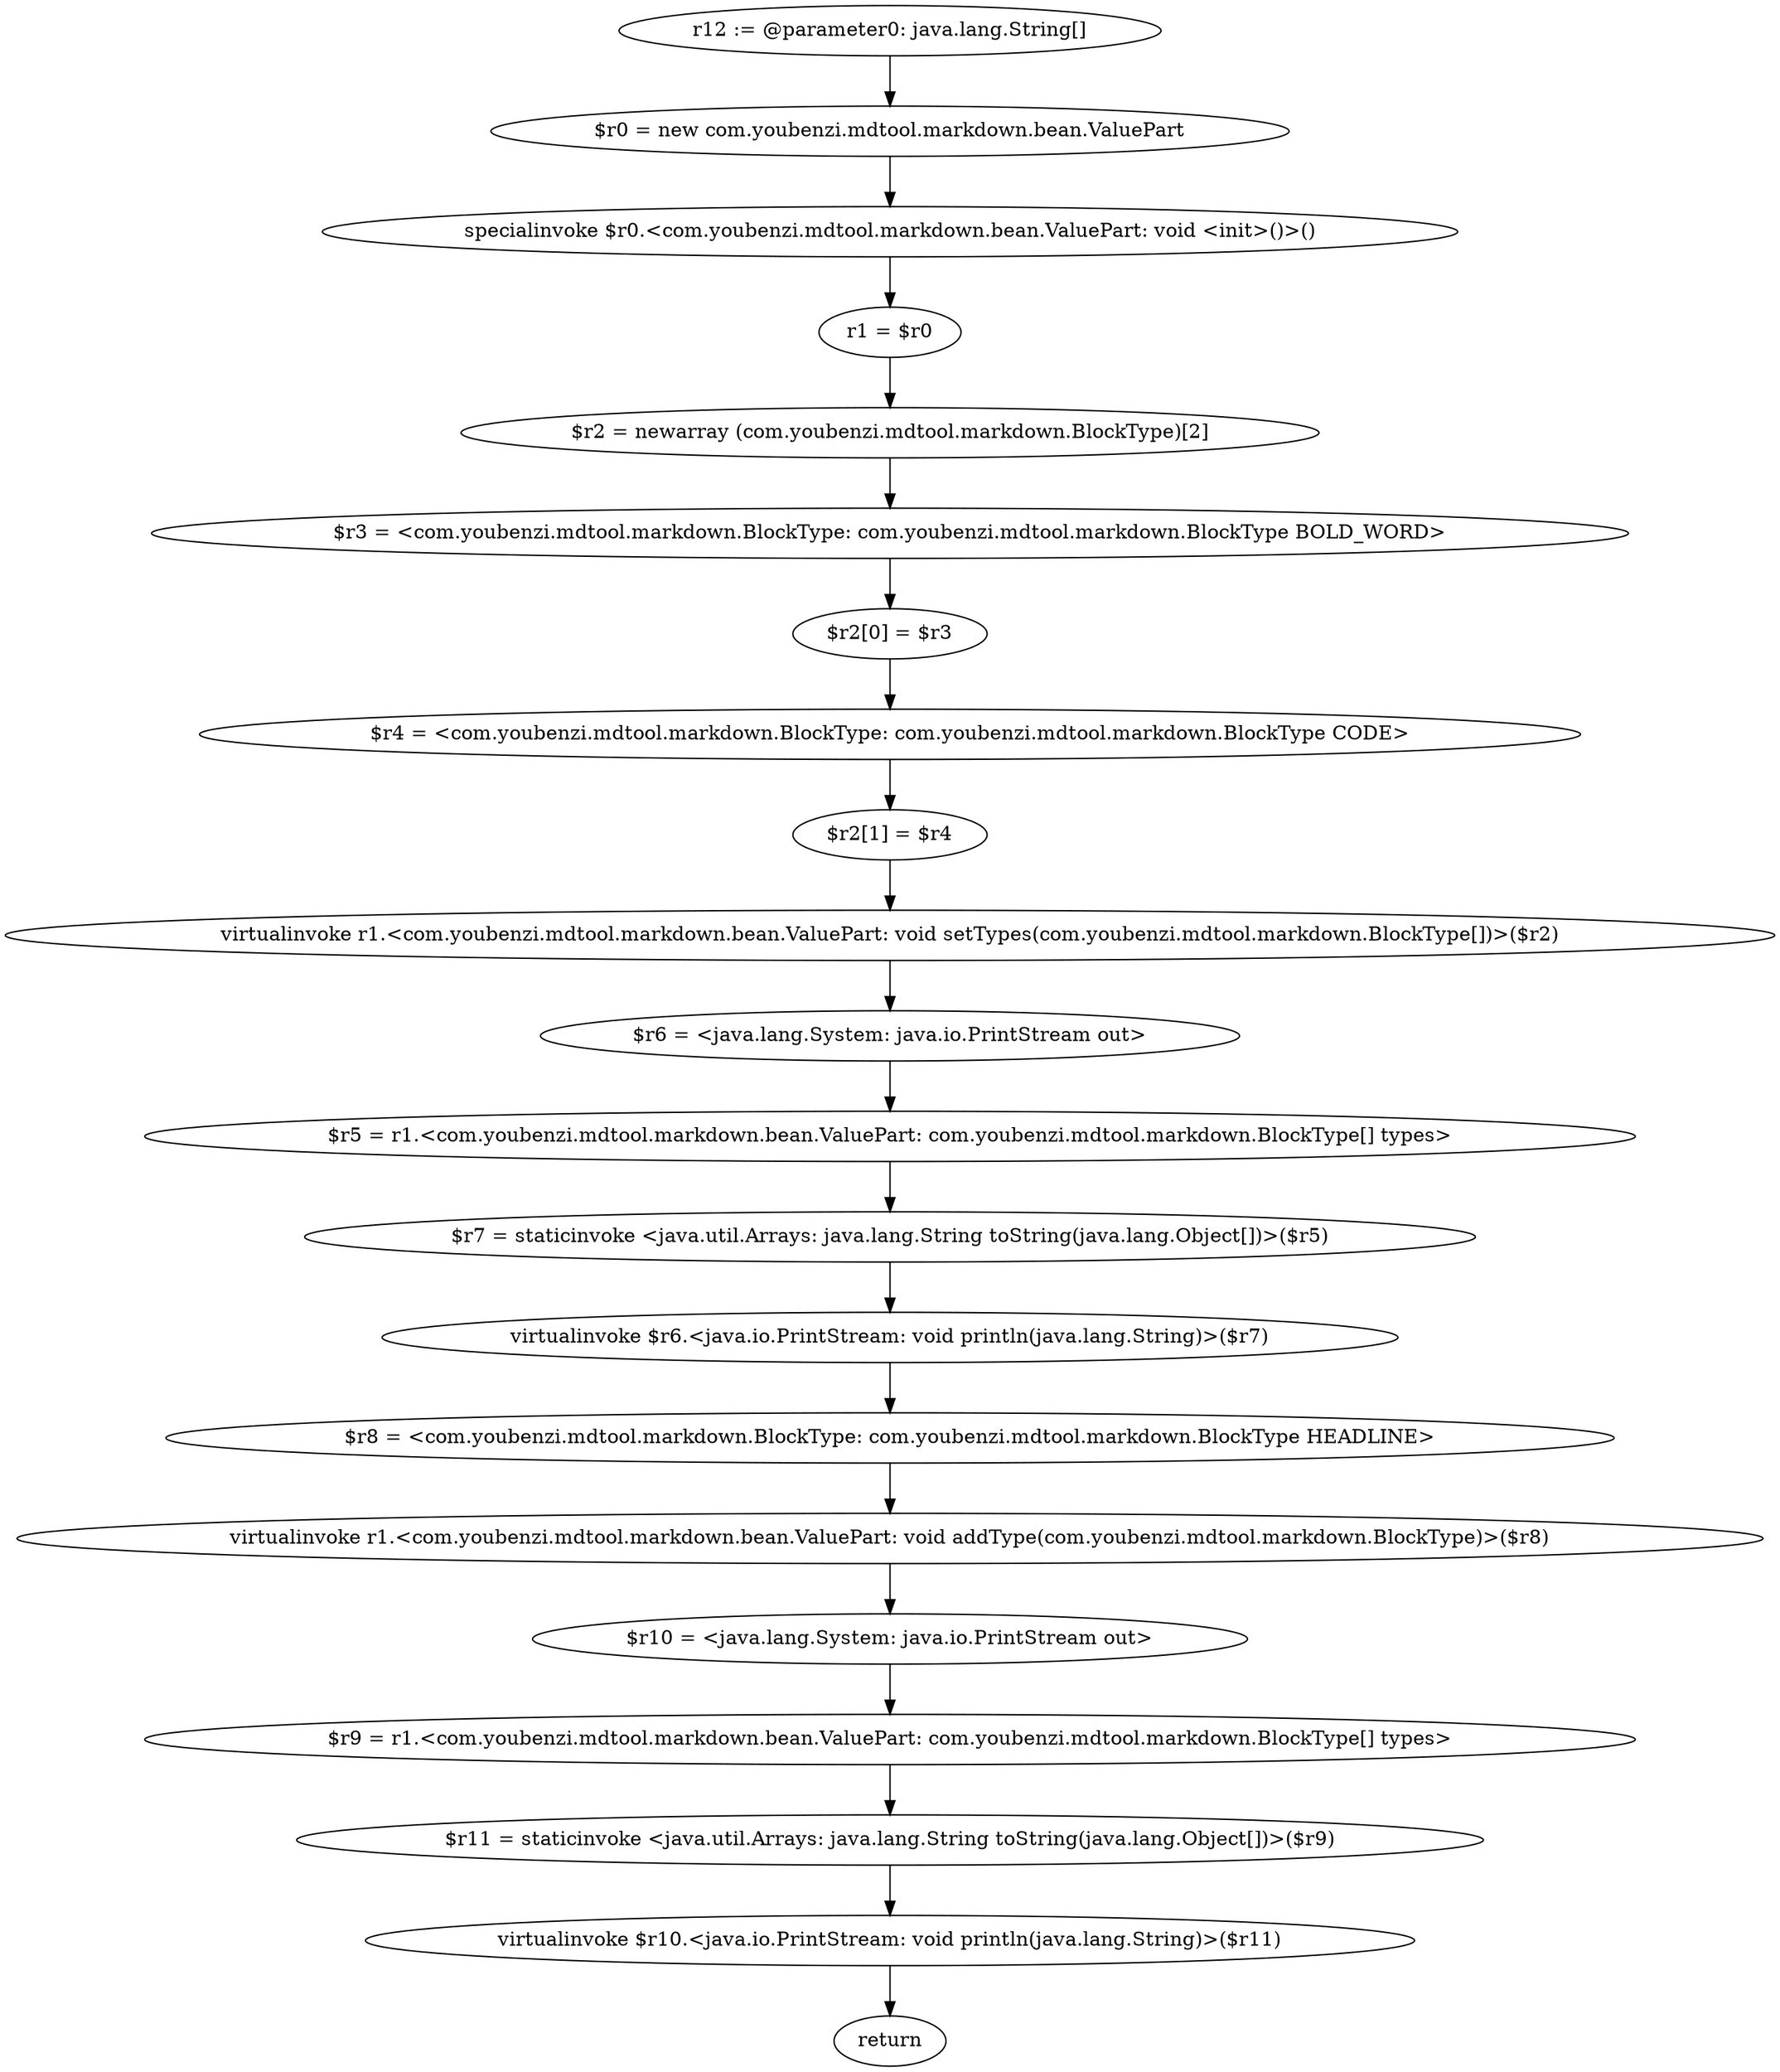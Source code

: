 digraph "unitGraph" {
    "r12 := @parameter0: java.lang.String[]"
    "$r0 = new com.youbenzi.mdtool.markdown.bean.ValuePart"
    "specialinvoke $r0.<com.youbenzi.mdtool.markdown.bean.ValuePart: void <init>()>()"
    "r1 = $r0"
    "$r2 = newarray (com.youbenzi.mdtool.markdown.BlockType)[2]"
    "$r3 = <com.youbenzi.mdtool.markdown.BlockType: com.youbenzi.mdtool.markdown.BlockType BOLD_WORD>"
    "$r2[0] = $r3"
    "$r4 = <com.youbenzi.mdtool.markdown.BlockType: com.youbenzi.mdtool.markdown.BlockType CODE>"
    "$r2[1] = $r4"
    "virtualinvoke r1.<com.youbenzi.mdtool.markdown.bean.ValuePart: void setTypes(com.youbenzi.mdtool.markdown.BlockType[])>($r2)"
    "$r6 = <java.lang.System: java.io.PrintStream out>"
    "$r5 = r1.<com.youbenzi.mdtool.markdown.bean.ValuePart: com.youbenzi.mdtool.markdown.BlockType[] types>"
    "$r7 = staticinvoke <java.util.Arrays: java.lang.String toString(java.lang.Object[])>($r5)"
    "virtualinvoke $r6.<java.io.PrintStream: void println(java.lang.String)>($r7)"
    "$r8 = <com.youbenzi.mdtool.markdown.BlockType: com.youbenzi.mdtool.markdown.BlockType HEADLINE>"
    "virtualinvoke r1.<com.youbenzi.mdtool.markdown.bean.ValuePart: void addType(com.youbenzi.mdtool.markdown.BlockType)>($r8)"
    "$r10 = <java.lang.System: java.io.PrintStream out>"
    "$r9 = r1.<com.youbenzi.mdtool.markdown.bean.ValuePart: com.youbenzi.mdtool.markdown.BlockType[] types>"
    "$r11 = staticinvoke <java.util.Arrays: java.lang.String toString(java.lang.Object[])>($r9)"
    "virtualinvoke $r10.<java.io.PrintStream: void println(java.lang.String)>($r11)"
    "return"
    "r12 := @parameter0: java.lang.String[]"->"$r0 = new com.youbenzi.mdtool.markdown.bean.ValuePart";
    "$r0 = new com.youbenzi.mdtool.markdown.bean.ValuePart"->"specialinvoke $r0.<com.youbenzi.mdtool.markdown.bean.ValuePart: void <init>()>()";
    "specialinvoke $r0.<com.youbenzi.mdtool.markdown.bean.ValuePart: void <init>()>()"->"r1 = $r0";
    "r1 = $r0"->"$r2 = newarray (com.youbenzi.mdtool.markdown.BlockType)[2]";
    "$r2 = newarray (com.youbenzi.mdtool.markdown.BlockType)[2]"->"$r3 = <com.youbenzi.mdtool.markdown.BlockType: com.youbenzi.mdtool.markdown.BlockType BOLD_WORD>";
    "$r3 = <com.youbenzi.mdtool.markdown.BlockType: com.youbenzi.mdtool.markdown.BlockType BOLD_WORD>"->"$r2[0] = $r3";
    "$r2[0] = $r3"->"$r4 = <com.youbenzi.mdtool.markdown.BlockType: com.youbenzi.mdtool.markdown.BlockType CODE>";
    "$r4 = <com.youbenzi.mdtool.markdown.BlockType: com.youbenzi.mdtool.markdown.BlockType CODE>"->"$r2[1] = $r4";
    "$r2[1] = $r4"->"virtualinvoke r1.<com.youbenzi.mdtool.markdown.bean.ValuePart: void setTypes(com.youbenzi.mdtool.markdown.BlockType[])>($r2)";
    "virtualinvoke r1.<com.youbenzi.mdtool.markdown.bean.ValuePart: void setTypes(com.youbenzi.mdtool.markdown.BlockType[])>($r2)"->"$r6 = <java.lang.System: java.io.PrintStream out>";
    "$r6 = <java.lang.System: java.io.PrintStream out>"->"$r5 = r1.<com.youbenzi.mdtool.markdown.bean.ValuePart: com.youbenzi.mdtool.markdown.BlockType[] types>";
    "$r5 = r1.<com.youbenzi.mdtool.markdown.bean.ValuePart: com.youbenzi.mdtool.markdown.BlockType[] types>"->"$r7 = staticinvoke <java.util.Arrays: java.lang.String toString(java.lang.Object[])>($r5)";
    "$r7 = staticinvoke <java.util.Arrays: java.lang.String toString(java.lang.Object[])>($r5)"->"virtualinvoke $r6.<java.io.PrintStream: void println(java.lang.String)>($r7)";
    "virtualinvoke $r6.<java.io.PrintStream: void println(java.lang.String)>($r7)"->"$r8 = <com.youbenzi.mdtool.markdown.BlockType: com.youbenzi.mdtool.markdown.BlockType HEADLINE>";
    "$r8 = <com.youbenzi.mdtool.markdown.BlockType: com.youbenzi.mdtool.markdown.BlockType HEADLINE>"->"virtualinvoke r1.<com.youbenzi.mdtool.markdown.bean.ValuePart: void addType(com.youbenzi.mdtool.markdown.BlockType)>($r8)";
    "virtualinvoke r1.<com.youbenzi.mdtool.markdown.bean.ValuePart: void addType(com.youbenzi.mdtool.markdown.BlockType)>($r8)"->"$r10 = <java.lang.System: java.io.PrintStream out>";
    "$r10 = <java.lang.System: java.io.PrintStream out>"->"$r9 = r1.<com.youbenzi.mdtool.markdown.bean.ValuePart: com.youbenzi.mdtool.markdown.BlockType[] types>";
    "$r9 = r1.<com.youbenzi.mdtool.markdown.bean.ValuePart: com.youbenzi.mdtool.markdown.BlockType[] types>"->"$r11 = staticinvoke <java.util.Arrays: java.lang.String toString(java.lang.Object[])>($r9)";
    "$r11 = staticinvoke <java.util.Arrays: java.lang.String toString(java.lang.Object[])>($r9)"->"virtualinvoke $r10.<java.io.PrintStream: void println(java.lang.String)>($r11)";
    "virtualinvoke $r10.<java.io.PrintStream: void println(java.lang.String)>($r11)"->"return";
}

